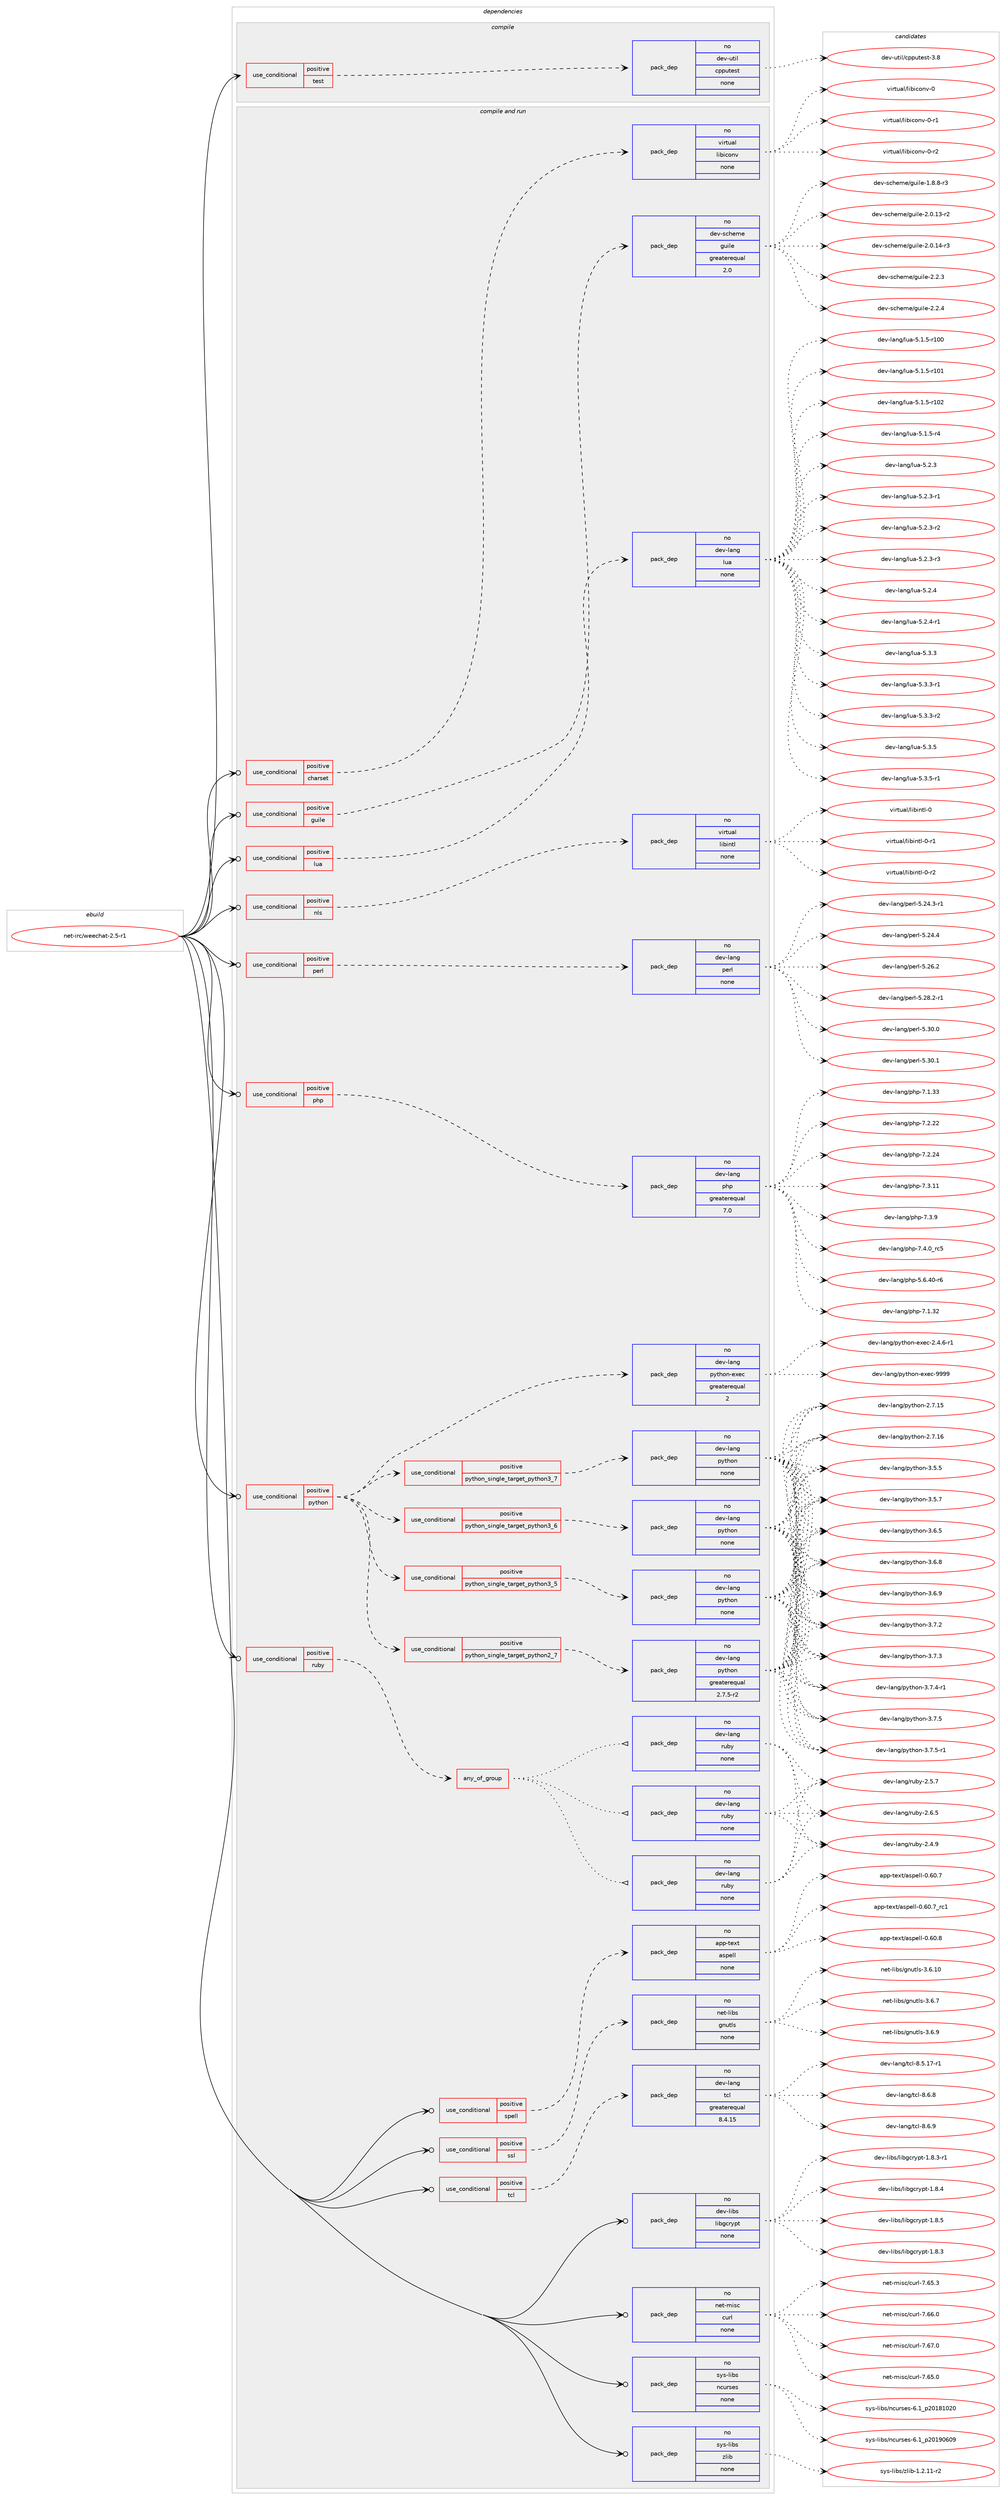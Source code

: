 digraph prolog {

# *************
# Graph options
# *************

newrank=true;
concentrate=true;
compound=true;
graph [rankdir=LR,fontname=Helvetica,fontsize=10,ranksep=1.5];#, ranksep=2.5, nodesep=0.2];
edge  [arrowhead=vee];
node  [fontname=Helvetica,fontsize=10];

# **********
# The ebuild
# **********

subgraph cluster_leftcol {
color=gray;
rank=same;
label=<<i>ebuild</i>>;
id [label="net-irc/weechat-2.5-r1", color=red, width=4, href="../net-irc/weechat-2.5-r1.svg"];
}

# ****************
# The dependencies
# ****************

subgraph cluster_midcol {
color=gray;
label=<<i>dependencies</i>>;
subgraph cluster_compile {
fillcolor="#eeeeee";
style=filled;
label=<<i>compile</i>>;
subgraph cond201038 {
dependency824985 [label=<<TABLE BORDER="0" CELLBORDER="1" CELLSPACING="0" CELLPADDING="4"><TR><TD ROWSPAN="3" CELLPADDING="10">use_conditional</TD></TR><TR><TD>positive</TD></TR><TR><TD>test</TD></TR></TABLE>>, shape=none, color=red];
subgraph pack609518 {
dependency824986 [label=<<TABLE BORDER="0" CELLBORDER="1" CELLSPACING="0" CELLPADDING="4" WIDTH="220"><TR><TD ROWSPAN="6" CELLPADDING="30">pack_dep</TD></TR><TR><TD WIDTH="110">no</TD></TR><TR><TD>dev-util</TD></TR><TR><TD>cpputest</TD></TR><TR><TD>none</TD></TR><TR><TD></TD></TR></TABLE>>, shape=none, color=blue];
}
dependency824985:e -> dependency824986:w [weight=20,style="dashed",arrowhead="vee"];
}
id:e -> dependency824985:w [weight=20,style="solid",arrowhead="vee"];
}
subgraph cluster_compileandrun {
fillcolor="#eeeeee";
style=filled;
label=<<i>compile and run</i>>;
subgraph cond201039 {
dependency824987 [label=<<TABLE BORDER="0" CELLBORDER="1" CELLSPACING="0" CELLPADDING="4"><TR><TD ROWSPAN="3" CELLPADDING="10">use_conditional</TD></TR><TR><TD>positive</TD></TR><TR><TD>charset</TD></TR></TABLE>>, shape=none, color=red];
subgraph pack609519 {
dependency824988 [label=<<TABLE BORDER="0" CELLBORDER="1" CELLSPACING="0" CELLPADDING="4" WIDTH="220"><TR><TD ROWSPAN="6" CELLPADDING="30">pack_dep</TD></TR><TR><TD WIDTH="110">no</TD></TR><TR><TD>virtual</TD></TR><TR><TD>libiconv</TD></TR><TR><TD>none</TD></TR><TR><TD></TD></TR></TABLE>>, shape=none, color=blue];
}
dependency824987:e -> dependency824988:w [weight=20,style="dashed",arrowhead="vee"];
}
id:e -> dependency824987:w [weight=20,style="solid",arrowhead="odotvee"];
subgraph cond201040 {
dependency824989 [label=<<TABLE BORDER="0" CELLBORDER="1" CELLSPACING="0" CELLPADDING="4"><TR><TD ROWSPAN="3" CELLPADDING="10">use_conditional</TD></TR><TR><TD>positive</TD></TR><TR><TD>guile</TD></TR></TABLE>>, shape=none, color=red];
subgraph pack609520 {
dependency824990 [label=<<TABLE BORDER="0" CELLBORDER="1" CELLSPACING="0" CELLPADDING="4" WIDTH="220"><TR><TD ROWSPAN="6" CELLPADDING="30">pack_dep</TD></TR><TR><TD WIDTH="110">no</TD></TR><TR><TD>dev-scheme</TD></TR><TR><TD>guile</TD></TR><TR><TD>greaterequal</TD></TR><TR><TD>2.0</TD></TR></TABLE>>, shape=none, color=blue];
}
dependency824989:e -> dependency824990:w [weight=20,style="dashed",arrowhead="vee"];
}
id:e -> dependency824989:w [weight=20,style="solid",arrowhead="odotvee"];
subgraph cond201041 {
dependency824991 [label=<<TABLE BORDER="0" CELLBORDER="1" CELLSPACING="0" CELLPADDING="4"><TR><TD ROWSPAN="3" CELLPADDING="10">use_conditional</TD></TR><TR><TD>positive</TD></TR><TR><TD>lua</TD></TR></TABLE>>, shape=none, color=red];
subgraph pack609521 {
dependency824992 [label=<<TABLE BORDER="0" CELLBORDER="1" CELLSPACING="0" CELLPADDING="4" WIDTH="220"><TR><TD ROWSPAN="6" CELLPADDING="30">pack_dep</TD></TR><TR><TD WIDTH="110">no</TD></TR><TR><TD>dev-lang</TD></TR><TR><TD>lua</TD></TR><TR><TD>none</TD></TR><TR><TD></TD></TR></TABLE>>, shape=none, color=blue];
}
dependency824991:e -> dependency824992:w [weight=20,style="dashed",arrowhead="vee"];
}
id:e -> dependency824991:w [weight=20,style="solid",arrowhead="odotvee"];
subgraph cond201042 {
dependency824993 [label=<<TABLE BORDER="0" CELLBORDER="1" CELLSPACING="0" CELLPADDING="4"><TR><TD ROWSPAN="3" CELLPADDING="10">use_conditional</TD></TR><TR><TD>positive</TD></TR><TR><TD>nls</TD></TR></TABLE>>, shape=none, color=red];
subgraph pack609522 {
dependency824994 [label=<<TABLE BORDER="0" CELLBORDER="1" CELLSPACING="0" CELLPADDING="4" WIDTH="220"><TR><TD ROWSPAN="6" CELLPADDING="30">pack_dep</TD></TR><TR><TD WIDTH="110">no</TD></TR><TR><TD>virtual</TD></TR><TR><TD>libintl</TD></TR><TR><TD>none</TD></TR><TR><TD></TD></TR></TABLE>>, shape=none, color=blue];
}
dependency824993:e -> dependency824994:w [weight=20,style="dashed",arrowhead="vee"];
}
id:e -> dependency824993:w [weight=20,style="solid",arrowhead="odotvee"];
subgraph cond201043 {
dependency824995 [label=<<TABLE BORDER="0" CELLBORDER="1" CELLSPACING="0" CELLPADDING="4"><TR><TD ROWSPAN="3" CELLPADDING="10">use_conditional</TD></TR><TR><TD>positive</TD></TR><TR><TD>perl</TD></TR></TABLE>>, shape=none, color=red];
subgraph pack609523 {
dependency824996 [label=<<TABLE BORDER="0" CELLBORDER="1" CELLSPACING="0" CELLPADDING="4" WIDTH="220"><TR><TD ROWSPAN="6" CELLPADDING="30">pack_dep</TD></TR><TR><TD WIDTH="110">no</TD></TR><TR><TD>dev-lang</TD></TR><TR><TD>perl</TD></TR><TR><TD>none</TD></TR><TR><TD></TD></TR></TABLE>>, shape=none, color=blue];
}
dependency824995:e -> dependency824996:w [weight=20,style="dashed",arrowhead="vee"];
}
id:e -> dependency824995:w [weight=20,style="solid",arrowhead="odotvee"];
subgraph cond201044 {
dependency824997 [label=<<TABLE BORDER="0" CELLBORDER="1" CELLSPACING="0" CELLPADDING="4"><TR><TD ROWSPAN="3" CELLPADDING="10">use_conditional</TD></TR><TR><TD>positive</TD></TR><TR><TD>php</TD></TR></TABLE>>, shape=none, color=red];
subgraph pack609524 {
dependency824998 [label=<<TABLE BORDER="0" CELLBORDER="1" CELLSPACING="0" CELLPADDING="4" WIDTH="220"><TR><TD ROWSPAN="6" CELLPADDING="30">pack_dep</TD></TR><TR><TD WIDTH="110">no</TD></TR><TR><TD>dev-lang</TD></TR><TR><TD>php</TD></TR><TR><TD>greaterequal</TD></TR><TR><TD>7.0</TD></TR></TABLE>>, shape=none, color=blue];
}
dependency824997:e -> dependency824998:w [weight=20,style="dashed",arrowhead="vee"];
}
id:e -> dependency824997:w [weight=20,style="solid",arrowhead="odotvee"];
subgraph cond201045 {
dependency824999 [label=<<TABLE BORDER="0" CELLBORDER="1" CELLSPACING="0" CELLPADDING="4"><TR><TD ROWSPAN="3" CELLPADDING="10">use_conditional</TD></TR><TR><TD>positive</TD></TR><TR><TD>python</TD></TR></TABLE>>, shape=none, color=red];
subgraph cond201046 {
dependency825000 [label=<<TABLE BORDER="0" CELLBORDER="1" CELLSPACING="0" CELLPADDING="4"><TR><TD ROWSPAN="3" CELLPADDING="10">use_conditional</TD></TR><TR><TD>positive</TD></TR><TR><TD>python_single_target_python2_7</TD></TR></TABLE>>, shape=none, color=red];
subgraph pack609525 {
dependency825001 [label=<<TABLE BORDER="0" CELLBORDER="1" CELLSPACING="0" CELLPADDING="4" WIDTH="220"><TR><TD ROWSPAN="6" CELLPADDING="30">pack_dep</TD></TR><TR><TD WIDTH="110">no</TD></TR><TR><TD>dev-lang</TD></TR><TR><TD>python</TD></TR><TR><TD>greaterequal</TD></TR><TR><TD>2.7.5-r2</TD></TR></TABLE>>, shape=none, color=blue];
}
dependency825000:e -> dependency825001:w [weight=20,style="dashed",arrowhead="vee"];
}
dependency824999:e -> dependency825000:w [weight=20,style="dashed",arrowhead="vee"];
subgraph cond201047 {
dependency825002 [label=<<TABLE BORDER="0" CELLBORDER="1" CELLSPACING="0" CELLPADDING="4"><TR><TD ROWSPAN="3" CELLPADDING="10">use_conditional</TD></TR><TR><TD>positive</TD></TR><TR><TD>python_single_target_python3_5</TD></TR></TABLE>>, shape=none, color=red];
subgraph pack609526 {
dependency825003 [label=<<TABLE BORDER="0" CELLBORDER="1" CELLSPACING="0" CELLPADDING="4" WIDTH="220"><TR><TD ROWSPAN="6" CELLPADDING="30">pack_dep</TD></TR><TR><TD WIDTH="110">no</TD></TR><TR><TD>dev-lang</TD></TR><TR><TD>python</TD></TR><TR><TD>none</TD></TR><TR><TD></TD></TR></TABLE>>, shape=none, color=blue];
}
dependency825002:e -> dependency825003:w [weight=20,style="dashed",arrowhead="vee"];
}
dependency824999:e -> dependency825002:w [weight=20,style="dashed",arrowhead="vee"];
subgraph cond201048 {
dependency825004 [label=<<TABLE BORDER="0" CELLBORDER="1" CELLSPACING="0" CELLPADDING="4"><TR><TD ROWSPAN="3" CELLPADDING="10">use_conditional</TD></TR><TR><TD>positive</TD></TR><TR><TD>python_single_target_python3_6</TD></TR></TABLE>>, shape=none, color=red];
subgraph pack609527 {
dependency825005 [label=<<TABLE BORDER="0" CELLBORDER="1" CELLSPACING="0" CELLPADDING="4" WIDTH="220"><TR><TD ROWSPAN="6" CELLPADDING="30">pack_dep</TD></TR><TR><TD WIDTH="110">no</TD></TR><TR><TD>dev-lang</TD></TR><TR><TD>python</TD></TR><TR><TD>none</TD></TR><TR><TD></TD></TR></TABLE>>, shape=none, color=blue];
}
dependency825004:e -> dependency825005:w [weight=20,style="dashed",arrowhead="vee"];
}
dependency824999:e -> dependency825004:w [weight=20,style="dashed",arrowhead="vee"];
subgraph cond201049 {
dependency825006 [label=<<TABLE BORDER="0" CELLBORDER="1" CELLSPACING="0" CELLPADDING="4"><TR><TD ROWSPAN="3" CELLPADDING="10">use_conditional</TD></TR><TR><TD>positive</TD></TR><TR><TD>python_single_target_python3_7</TD></TR></TABLE>>, shape=none, color=red];
subgraph pack609528 {
dependency825007 [label=<<TABLE BORDER="0" CELLBORDER="1" CELLSPACING="0" CELLPADDING="4" WIDTH="220"><TR><TD ROWSPAN="6" CELLPADDING="30">pack_dep</TD></TR><TR><TD WIDTH="110">no</TD></TR><TR><TD>dev-lang</TD></TR><TR><TD>python</TD></TR><TR><TD>none</TD></TR><TR><TD></TD></TR></TABLE>>, shape=none, color=blue];
}
dependency825006:e -> dependency825007:w [weight=20,style="dashed",arrowhead="vee"];
}
dependency824999:e -> dependency825006:w [weight=20,style="dashed",arrowhead="vee"];
subgraph pack609529 {
dependency825008 [label=<<TABLE BORDER="0" CELLBORDER="1" CELLSPACING="0" CELLPADDING="4" WIDTH="220"><TR><TD ROWSPAN="6" CELLPADDING="30">pack_dep</TD></TR><TR><TD WIDTH="110">no</TD></TR><TR><TD>dev-lang</TD></TR><TR><TD>python-exec</TD></TR><TR><TD>greaterequal</TD></TR><TR><TD>2</TD></TR></TABLE>>, shape=none, color=blue];
}
dependency824999:e -> dependency825008:w [weight=20,style="dashed",arrowhead="vee"];
}
id:e -> dependency824999:w [weight=20,style="solid",arrowhead="odotvee"];
subgraph cond201050 {
dependency825009 [label=<<TABLE BORDER="0" CELLBORDER="1" CELLSPACING="0" CELLPADDING="4"><TR><TD ROWSPAN="3" CELLPADDING="10">use_conditional</TD></TR><TR><TD>positive</TD></TR><TR><TD>ruby</TD></TR></TABLE>>, shape=none, color=red];
subgraph any13972 {
dependency825010 [label=<<TABLE BORDER="0" CELLBORDER="1" CELLSPACING="0" CELLPADDING="4"><TR><TD CELLPADDING="10">any_of_group</TD></TR></TABLE>>, shape=none, color=red];subgraph pack609530 {
dependency825011 [label=<<TABLE BORDER="0" CELLBORDER="1" CELLSPACING="0" CELLPADDING="4" WIDTH="220"><TR><TD ROWSPAN="6" CELLPADDING="30">pack_dep</TD></TR><TR><TD WIDTH="110">no</TD></TR><TR><TD>dev-lang</TD></TR><TR><TD>ruby</TD></TR><TR><TD>none</TD></TR><TR><TD></TD></TR></TABLE>>, shape=none, color=blue];
}
dependency825010:e -> dependency825011:w [weight=20,style="dotted",arrowhead="oinv"];
subgraph pack609531 {
dependency825012 [label=<<TABLE BORDER="0" CELLBORDER="1" CELLSPACING="0" CELLPADDING="4" WIDTH="220"><TR><TD ROWSPAN="6" CELLPADDING="30">pack_dep</TD></TR><TR><TD WIDTH="110">no</TD></TR><TR><TD>dev-lang</TD></TR><TR><TD>ruby</TD></TR><TR><TD>none</TD></TR><TR><TD></TD></TR></TABLE>>, shape=none, color=blue];
}
dependency825010:e -> dependency825012:w [weight=20,style="dotted",arrowhead="oinv"];
subgraph pack609532 {
dependency825013 [label=<<TABLE BORDER="0" CELLBORDER="1" CELLSPACING="0" CELLPADDING="4" WIDTH="220"><TR><TD ROWSPAN="6" CELLPADDING="30">pack_dep</TD></TR><TR><TD WIDTH="110">no</TD></TR><TR><TD>dev-lang</TD></TR><TR><TD>ruby</TD></TR><TR><TD>none</TD></TR><TR><TD></TD></TR></TABLE>>, shape=none, color=blue];
}
dependency825010:e -> dependency825013:w [weight=20,style="dotted",arrowhead="oinv"];
}
dependency825009:e -> dependency825010:w [weight=20,style="dashed",arrowhead="vee"];
}
id:e -> dependency825009:w [weight=20,style="solid",arrowhead="odotvee"];
subgraph cond201051 {
dependency825014 [label=<<TABLE BORDER="0" CELLBORDER="1" CELLSPACING="0" CELLPADDING="4"><TR><TD ROWSPAN="3" CELLPADDING="10">use_conditional</TD></TR><TR><TD>positive</TD></TR><TR><TD>spell</TD></TR></TABLE>>, shape=none, color=red];
subgraph pack609533 {
dependency825015 [label=<<TABLE BORDER="0" CELLBORDER="1" CELLSPACING="0" CELLPADDING="4" WIDTH="220"><TR><TD ROWSPAN="6" CELLPADDING="30">pack_dep</TD></TR><TR><TD WIDTH="110">no</TD></TR><TR><TD>app-text</TD></TR><TR><TD>aspell</TD></TR><TR><TD>none</TD></TR><TR><TD></TD></TR></TABLE>>, shape=none, color=blue];
}
dependency825014:e -> dependency825015:w [weight=20,style="dashed",arrowhead="vee"];
}
id:e -> dependency825014:w [weight=20,style="solid",arrowhead="odotvee"];
subgraph cond201052 {
dependency825016 [label=<<TABLE BORDER="0" CELLBORDER="1" CELLSPACING="0" CELLPADDING="4"><TR><TD ROWSPAN="3" CELLPADDING="10">use_conditional</TD></TR><TR><TD>positive</TD></TR><TR><TD>ssl</TD></TR></TABLE>>, shape=none, color=red];
subgraph pack609534 {
dependency825017 [label=<<TABLE BORDER="0" CELLBORDER="1" CELLSPACING="0" CELLPADDING="4" WIDTH="220"><TR><TD ROWSPAN="6" CELLPADDING="30">pack_dep</TD></TR><TR><TD WIDTH="110">no</TD></TR><TR><TD>net-libs</TD></TR><TR><TD>gnutls</TD></TR><TR><TD>none</TD></TR><TR><TD></TD></TR></TABLE>>, shape=none, color=blue];
}
dependency825016:e -> dependency825017:w [weight=20,style="dashed",arrowhead="vee"];
}
id:e -> dependency825016:w [weight=20,style="solid",arrowhead="odotvee"];
subgraph cond201053 {
dependency825018 [label=<<TABLE BORDER="0" CELLBORDER="1" CELLSPACING="0" CELLPADDING="4"><TR><TD ROWSPAN="3" CELLPADDING="10">use_conditional</TD></TR><TR><TD>positive</TD></TR><TR><TD>tcl</TD></TR></TABLE>>, shape=none, color=red];
subgraph pack609535 {
dependency825019 [label=<<TABLE BORDER="0" CELLBORDER="1" CELLSPACING="0" CELLPADDING="4" WIDTH="220"><TR><TD ROWSPAN="6" CELLPADDING="30">pack_dep</TD></TR><TR><TD WIDTH="110">no</TD></TR><TR><TD>dev-lang</TD></TR><TR><TD>tcl</TD></TR><TR><TD>greaterequal</TD></TR><TR><TD>8.4.15</TD></TR></TABLE>>, shape=none, color=blue];
}
dependency825018:e -> dependency825019:w [weight=20,style="dashed",arrowhead="vee"];
}
id:e -> dependency825018:w [weight=20,style="solid",arrowhead="odotvee"];
subgraph pack609536 {
dependency825020 [label=<<TABLE BORDER="0" CELLBORDER="1" CELLSPACING="0" CELLPADDING="4" WIDTH="220"><TR><TD ROWSPAN="6" CELLPADDING="30">pack_dep</TD></TR><TR><TD WIDTH="110">no</TD></TR><TR><TD>dev-libs</TD></TR><TR><TD>libgcrypt</TD></TR><TR><TD>none</TD></TR><TR><TD></TD></TR></TABLE>>, shape=none, color=blue];
}
id:e -> dependency825020:w [weight=20,style="solid",arrowhead="odotvee"];
subgraph pack609537 {
dependency825021 [label=<<TABLE BORDER="0" CELLBORDER="1" CELLSPACING="0" CELLPADDING="4" WIDTH="220"><TR><TD ROWSPAN="6" CELLPADDING="30">pack_dep</TD></TR><TR><TD WIDTH="110">no</TD></TR><TR><TD>net-misc</TD></TR><TR><TD>curl</TD></TR><TR><TD>none</TD></TR><TR><TD></TD></TR></TABLE>>, shape=none, color=blue];
}
id:e -> dependency825021:w [weight=20,style="solid",arrowhead="odotvee"];
subgraph pack609538 {
dependency825022 [label=<<TABLE BORDER="0" CELLBORDER="1" CELLSPACING="0" CELLPADDING="4" WIDTH="220"><TR><TD ROWSPAN="6" CELLPADDING="30">pack_dep</TD></TR><TR><TD WIDTH="110">no</TD></TR><TR><TD>sys-libs</TD></TR><TR><TD>ncurses</TD></TR><TR><TD>none</TD></TR><TR><TD></TD></TR></TABLE>>, shape=none, color=blue];
}
id:e -> dependency825022:w [weight=20,style="solid",arrowhead="odotvee"];
subgraph pack609539 {
dependency825023 [label=<<TABLE BORDER="0" CELLBORDER="1" CELLSPACING="0" CELLPADDING="4" WIDTH="220"><TR><TD ROWSPAN="6" CELLPADDING="30">pack_dep</TD></TR><TR><TD WIDTH="110">no</TD></TR><TR><TD>sys-libs</TD></TR><TR><TD>zlib</TD></TR><TR><TD>none</TD></TR><TR><TD></TD></TR></TABLE>>, shape=none, color=blue];
}
id:e -> dependency825023:w [weight=20,style="solid",arrowhead="odotvee"];
}
subgraph cluster_run {
fillcolor="#eeeeee";
style=filled;
label=<<i>run</i>>;
}
}

# **************
# The candidates
# **************

subgraph cluster_choices {
rank=same;
color=gray;
label=<<i>candidates</i>>;

subgraph choice609518 {
color=black;
nodesep=1;
choice10010111845117116105108479911211211711610111511645514656 [label="dev-util/cpputest-3.8", color=red, width=4,href="../dev-util/cpputest-3.8.svg"];
dependency824986:e -> choice10010111845117116105108479911211211711610111511645514656:w [style=dotted,weight="100"];
}
subgraph choice609519 {
color=black;
nodesep=1;
choice118105114116117971084710810598105991111101184548 [label="virtual/libiconv-0", color=red, width=4,href="../virtual/libiconv-0.svg"];
choice1181051141161179710847108105981059911111011845484511449 [label="virtual/libiconv-0-r1", color=red, width=4,href="../virtual/libiconv-0-r1.svg"];
choice1181051141161179710847108105981059911111011845484511450 [label="virtual/libiconv-0-r2", color=red, width=4,href="../virtual/libiconv-0-r2.svg"];
dependency824988:e -> choice118105114116117971084710810598105991111101184548:w [style=dotted,weight="100"];
dependency824988:e -> choice1181051141161179710847108105981059911111011845484511449:w [style=dotted,weight="100"];
dependency824988:e -> choice1181051141161179710847108105981059911111011845484511450:w [style=dotted,weight="100"];
}
subgraph choice609520 {
color=black;
nodesep=1;
choice1001011184511599104101109101471031171051081014549465646564511451 [label="dev-scheme/guile-1.8.8-r3", color=red, width=4,href="../dev-scheme/guile-1.8.8-r3.svg"];
choice100101118451159910410110910147103117105108101455046484649514511450 [label="dev-scheme/guile-2.0.13-r2", color=red, width=4,href="../dev-scheme/guile-2.0.13-r2.svg"];
choice100101118451159910410110910147103117105108101455046484649524511451 [label="dev-scheme/guile-2.0.14-r3", color=red, width=4,href="../dev-scheme/guile-2.0.14-r3.svg"];
choice100101118451159910410110910147103117105108101455046504651 [label="dev-scheme/guile-2.2.3", color=red, width=4,href="../dev-scheme/guile-2.2.3.svg"];
choice100101118451159910410110910147103117105108101455046504652 [label="dev-scheme/guile-2.2.4", color=red, width=4,href="../dev-scheme/guile-2.2.4.svg"];
dependency824990:e -> choice1001011184511599104101109101471031171051081014549465646564511451:w [style=dotted,weight="100"];
dependency824990:e -> choice100101118451159910410110910147103117105108101455046484649514511450:w [style=dotted,weight="100"];
dependency824990:e -> choice100101118451159910410110910147103117105108101455046484649524511451:w [style=dotted,weight="100"];
dependency824990:e -> choice100101118451159910410110910147103117105108101455046504651:w [style=dotted,weight="100"];
dependency824990:e -> choice100101118451159910410110910147103117105108101455046504652:w [style=dotted,weight="100"];
}
subgraph choice609521 {
color=black;
nodesep=1;
choice1001011184510897110103471081179745534649465345114494848 [label="dev-lang/lua-5.1.5-r100", color=red, width=4,href="../dev-lang/lua-5.1.5-r100.svg"];
choice1001011184510897110103471081179745534649465345114494849 [label="dev-lang/lua-5.1.5-r101", color=red, width=4,href="../dev-lang/lua-5.1.5-r101.svg"];
choice1001011184510897110103471081179745534649465345114494850 [label="dev-lang/lua-5.1.5-r102", color=red, width=4,href="../dev-lang/lua-5.1.5-r102.svg"];
choice100101118451089711010347108117974553464946534511452 [label="dev-lang/lua-5.1.5-r4", color=red, width=4,href="../dev-lang/lua-5.1.5-r4.svg"];
choice10010111845108971101034710811797455346504651 [label="dev-lang/lua-5.2.3", color=red, width=4,href="../dev-lang/lua-5.2.3.svg"];
choice100101118451089711010347108117974553465046514511449 [label="dev-lang/lua-5.2.3-r1", color=red, width=4,href="../dev-lang/lua-5.2.3-r1.svg"];
choice100101118451089711010347108117974553465046514511450 [label="dev-lang/lua-5.2.3-r2", color=red, width=4,href="../dev-lang/lua-5.2.3-r2.svg"];
choice100101118451089711010347108117974553465046514511451 [label="dev-lang/lua-5.2.3-r3", color=red, width=4,href="../dev-lang/lua-5.2.3-r3.svg"];
choice10010111845108971101034710811797455346504652 [label="dev-lang/lua-5.2.4", color=red, width=4,href="../dev-lang/lua-5.2.4.svg"];
choice100101118451089711010347108117974553465046524511449 [label="dev-lang/lua-5.2.4-r1", color=red, width=4,href="../dev-lang/lua-5.2.4-r1.svg"];
choice10010111845108971101034710811797455346514651 [label="dev-lang/lua-5.3.3", color=red, width=4,href="../dev-lang/lua-5.3.3.svg"];
choice100101118451089711010347108117974553465146514511449 [label="dev-lang/lua-5.3.3-r1", color=red, width=4,href="../dev-lang/lua-5.3.3-r1.svg"];
choice100101118451089711010347108117974553465146514511450 [label="dev-lang/lua-5.3.3-r2", color=red, width=4,href="../dev-lang/lua-5.3.3-r2.svg"];
choice10010111845108971101034710811797455346514653 [label="dev-lang/lua-5.3.5", color=red, width=4,href="../dev-lang/lua-5.3.5.svg"];
choice100101118451089711010347108117974553465146534511449 [label="dev-lang/lua-5.3.5-r1", color=red, width=4,href="../dev-lang/lua-5.3.5-r1.svg"];
dependency824992:e -> choice1001011184510897110103471081179745534649465345114494848:w [style=dotted,weight="100"];
dependency824992:e -> choice1001011184510897110103471081179745534649465345114494849:w [style=dotted,weight="100"];
dependency824992:e -> choice1001011184510897110103471081179745534649465345114494850:w [style=dotted,weight="100"];
dependency824992:e -> choice100101118451089711010347108117974553464946534511452:w [style=dotted,weight="100"];
dependency824992:e -> choice10010111845108971101034710811797455346504651:w [style=dotted,weight="100"];
dependency824992:e -> choice100101118451089711010347108117974553465046514511449:w [style=dotted,weight="100"];
dependency824992:e -> choice100101118451089711010347108117974553465046514511450:w [style=dotted,weight="100"];
dependency824992:e -> choice100101118451089711010347108117974553465046514511451:w [style=dotted,weight="100"];
dependency824992:e -> choice10010111845108971101034710811797455346504652:w [style=dotted,weight="100"];
dependency824992:e -> choice100101118451089711010347108117974553465046524511449:w [style=dotted,weight="100"];
dependency824992:e -> choice10010111845108971101034710811797455346514651:w [style=dotted,weight="100"];
dependency824992:e -> choice100101118451089711010347108117974553465146514511449:w [style=dotted,weight="100"];
dependency824992:e -> choice100101118451089711010347108117974553465146514511450:w [style=dotted,weight="100"];
dependency824992:e -> choice10010111845108971101034710811797455346514653:w [style=dotted,weight="100"];
dependency824992:e -> choice100101118451089711010347108117974553465146534511449:w [style=dotted,weight="100"];
}
subgraph choice609522 {
color=black;
nodesep=1;
choice1181051141161179710847108105981051101161084548 [label="virtual/libintl-0", color=red, width=4,href="../virtual/libintl-0.svg"];
choice11810511411611797108471081059810511011610845484511449 [label="virtual/libintl-0-r1", color=red, width=4,href="../virtual/libintl-0-r1.svg"];
choice11810511411611797108471081059810511011610845484511450 [label="virtual/libintl-0-r2", color=red, width=4,href="../virtual/libintl-0-r2.svg"];
dependency824994:e -> choice1181051141161179710847108105981051101161084548:w [style=dotted,weight="100"];
dependency824994:e -> choice11810511411611797108471081059810511011610845484511449:w [style=dotted,weight="100"];
dependency824994:e -> choice11810511411611797108471081059810511011610845484511450:w [style=dotted,weight="100"];
}
subgraph choice609523 {
color=black;
nodesep=1;
choice100101118451089711010347112101114108455346505246514511449 [label="dev-lang/perl-5.24.3-r1", color=red, width=4,href="../dev-lang/perl-5.24.3-r1.svg"];
choice10010111845108971101034711210111410845534650524652 [label="dev-lang/perl-5.24.4", color=red, width=4,href="../dev-lang/perl-5.24.4.svg"];
choice10010111845108971101034711210111410845534650544650 [label="dev-lang/perl-5.26.2", color=red, width=4,href="../dev-lang/perl-5.26.2.svg"];
choice100101118451089711010347112101114108455346505646504511449 [label="dev-lang/perl-5.28.2-r1", color=red, width=4,href="../dev-lang/perl-5.28.2-r1.svg"];
choice10010111845108971101034711210111410845534651484648 [label="dev-lang/perl-5.30.0", color=red, width=4,href="../dev-lang/perl-5.30.0.svg"];
choice10010111845108971101034711210111410845534651484649 [label="dev-lang/perl-5.30.1", color=red, width=4,href="../dev-lang/perl-5.30.1.svg"];
dependency824996:e -> choice100101118451089711010347112101114108455346505246514511449:w [style=dotted,weight="100"];
dependency824996:e -> choice10010111845108971101034711210111410845534650524652:w [style=dotted,weight="100"];
dependency824996:e -> choice10010111845108971101034711210111410845534650544650:w [style=dotted,weight="100"];
dependency824996:e -> choice100101118451089711010347112101114108455346505646504511449:w [style=dotted,weight="100"];
dependency824996:e -> choice10010111845108971101034711210111410845534651484648:w [style=dotted,weight="100"];
dependency824996:e -> choice10010111845108971101034711210111410845534651484649:w [style=dotted,weight="100"];
}
subgraph choice609524 {
color=black;
nodesep=1;
choice100101118451089711010347112104112455346544652484511454 [label="dev-lang/php-5.6.40-r6", color=red, width=4,href="../dev-lang/php-5.6.40-r6.svg"];
choice10010111845108971101034711210411245554649465150 [label="dev-lang/php-7.1.32", color=red, width=4,href="../dev-lang/php-7.1.32.svg"];
choice10010111845108971101034711210411245554649465151 [label="dev-lang/php-7.1.33", color=red, width=4,href="../dev-lang/php-7.1.33.svg"];
choice10010111845108971101034711210411245554650465050 [label="dev-lang/php-7.2.22", color=red, width=4,href="../dev-lang/php-7.2.22.svg"];
choice10010111845108971101034711210411245554650465052 [label="dev-lang/php-7.2.24", color=red, width=4,href="../dev-lang/php-7.2.24.svg"];
choice10010111845108971101034711210411245554651464949 [label="dev-lang/php-7.3.11", color=red, width=4,href="../dev-lang/php-7.3.11.svg"];
choice100101118451089711010347112104112455546514657 [label="dev-lang/php-7.3.9", color=red, width=4,href="../dev-lang/php-7.3.9.svg"];
choice100101118451089711010347112104112455546524648951149953 [label="dev-lang/php-7.4.0_rc5", color=red, width=4,href="../dev-lang/php-7.4.0_rc5.svg"];
dependency824998:e -> choice100101118451089711010347112104112455346544652484511454:w [style=dotted,weight="100"];
dependency824998:e -> choice10010111845108971101034711210411245554649465150:w [style=dotted,weight="100"];
dependency824998:e -> choice10010111845108971101034711210411245554649465151:w [style=dotted,weight="100"];
dependency824998:e -> choice10010111845108971101034711210411245554650465050:w [style=dotted,weight="100"];
dependency824998:e -> choice10010111845108971101034711210411245554650465052:w [style=dotted,weight="100"];
dependency824998:e -> choice10010111845108971101034711210411245554651464949:w [style=dotted,weight="100"];
dependency824998:e -> choice100101118451089711010347112104112455546514657:w [style=dotted,weight="100"];
dependency824998:e -> choice100101118451089711010347112104112455546524648951149953:w [style=dotted,weight="100"];
}
subgraph choice609525 {
color=black;
nodesep=1;
choice10010111845108971101034711212111610411111045504655464953 [label="dev-lang/python-2.7.15", color=red, width=4,href="../dev-lang/python-2.7.15.svg"];
choice10010111845108971101034711212111610411111045504655464954 [label="dev-lang/python-2.7.16", color=red, width=4,href="../dev-lang/python-2.7.16.svg"];
choice100101118451089711010347112121116104111110455146534653 [label="dev-lang/python-3.5.5", color=red, width=4,href="../dev-lang/python-3.5.5.svg"];
choice100101118451089711010347112121116104111110455146534655 [label="dev-lang/python-3.5.7", color=red, width=4,href="../dev-lang/python-3.5.7.svg"];
choice100101118451089711010347112121116104111110455146544653 [label="dev-lang/python-3.6.5", color=red, width=4,href="../dev-lang/python-3.6.5.svg"];
choice100101118451089711010347112121116104111110455146544656 [label="dev-lang/python-3.6.8", color=red, width=4,href="../dev-lang/python-3.6.8.svg"];
choice100101118451089711010347112121116104111110455146544657 [label="dev-lang/python-3.6.9", color=red, width=4,href="../dev-lang/python-3.6.9.svg"];
choice100101118451089711010347112121116104111110455146554650 [label="dev-lang/python-3.7.2", color=red, width=4,href="../dev-lang/python-3.7.2.svg"];
choice100101118451089711010347112121116104111110455146554651 [label="dev-lang/python-3.7.3", color=red, width=4,href="../dev-lang/python-3.7.3.svg"];
choice1001011184510897110103471121211161041111104551465546524511449 [label="dev-lang/python-3.7.4-r1", color=red, width=4,href="../dev-lang/python-3.7.4-r1.svg"];
choice100101118451089711010347112121116104111110455146554653 [label="dev-lang/python-3.7.5", color=red, width=4,href="../dev-lang/python-3.7.5.svg"];
choice1001011184510897110103471121211161041111104551465546534511449 [label="dev-lang/python-3.7.5-r1", color=red, width=4,href="../dev-lang/python-3.7.5-r1.svg"];
dependency825001:e -> choice10010111845108971101034711212111610411111045504655464953:w [style=dotted,weight="100"];
dependency825001:e -> choice10010111845108971101034711212111610411111045504655464954:w [style=dotted,weight="100"];
dependency825001:e -> choice100101118451089711010347112121116104111110455146534653:w [style=dotted,weight="100"];
dependency825001:e -> choice100101118451089711010347112121116104111110455146534655:w [style=dotted,weight="100"];
dependency825001:e -> choice100101118451089711010347112121116104111110455146544653:w [style=dotted,weight="100"];
dependency825001:e -> choice100101118451089711010347112121116104111110455146544656:w [style=dotted,weight="100"];
dependency825001:e -> choice100101118451089711010347112121116104111110455146544657:w [style=dotted,weight="100"];
dependency825001:e -> choice100101118451089711010347112121116104111110455146554650:w [style=dotted,weight="100"];
dependency825001:e -> choice100101118451089711010347112121116104111110455146554651:w [style=dotted,weight="100"];
dependency825001:e -> choice1001011184510897110103471121211161041111104551465546524511449:w [style=dotted,weight="100"];
dependency825001:e -> choice100101118451089711010347112121116104111110455146554653:w [style=dotted,weight="100"];
dependency825001:e -> choice1001011184510897110103471121211161041111104551465546534511449:w [style=dotted,weight="100"];
}
subgraph choice609526 {
color=black;
nodesep=1;
choice10010111845108971101034711212111610411111045504655464953 [label="dev-lang/python-2.7.15", color=red, width=4,href="../dev-lang/python-2.7.15.svg"];
choice10010111845108971101034711212111610411111045504655464954 [label="dev-lang/python-2.7.16", color=red, width=4,href="../dev-lang/python-2.7.16.svg"];
choice100101118451089711010347112121116104111110455146534653 [label="dev-lang/python-3.5.5", color=red, width=4,href="../dev-lang/python-3.5.5.svg"];
choice100101118451089711010347112121116104111110455146534655 [label="dev-lang/python-3.5.7", color=red, width=4,href="../dev-lang/python-3.5.7.svg"];
choice100101118451089711010347112121116104111110455146544653 [label="dev-lang/python-3.6.5", color=red, width=4,href="../dev-lang/python-3.6.5.svg"];
choice100101118451089711010347112121116104111110455146544656 [label="dev-lang/python-3.6.8", color=red, width=4,href="../dev-lang/python-3.6.8.svg"];
choice100101118451089711010347112121116104111110455146544657 [label="dev-lang/python-3.6.9", color=red, width=4,href="../dev-lang/python-3.6.9.svg"];
choice100101118451089711010347112121116104111110455146554650 [label="dev-lang/python-3.7.2", color=red, width=4,href="../dev-lang/python-3.7.2.svg"];
choice100101118451089711010347112121116104111110455146554651 [label="dev-lang/python-3.7.3", color=red, width=4,href="../dev-lang/python-3.7.3.svg"];
choice1001011184510897110103471121211161041111104551465546524511449 [label="dev-lang/python-3.7.4-r1", color=red, width=4,href="../dev-lang/python-3.7.4-r1.svg"];
choice100101118451089711010347112121116104111110455146554653 [label="dev-lang/python-3.7.5", color=red, width=4,href="../dev-lang/python-3.7.5.svg"];
choice1001011184510897110103471121211161041111104551465546534511449 [label="dev-lang/python-3.7.5-r1", color=red, width=4,href="../dev-lang/python-3.7.5-r1.svg"];
dependency825003:e -> choice10010111845108971101034711212111610411111045504655464953:w [style=dotted,weight="100"];
dependency825003:e -> choice10010111845108971101034711212111610411111045504655464954:w [style=dotted,weight="100"];
dependency825003:e -> choice100101118451089711010347112121116104111110455146534653:w [style=dotted,weight="100"];
dependency825003:e -> choice100101118451089711010347112121116104111110455146534655:w [style=dotted,weight="100"];
dependency825003:e -> choice100101118451089711010347112121116104111110455146544653:w [style=dotted,weight="100"];
dependency825003:e -> choice100101118451089711010347112121116104111110455146544656:w [style=dotted,weight="100"];
dependency825003:e -> choice100101118451089711010347112121116104111110455146544657:w [style=dotted,weight="100"];
dependency825003:e -> choice100101118451089711010347112121116104111110455146554650:w [style=dotted,weight="100"];
dependency825003:e -> choice100101118451089711010347112121116104111110455146554651:w [style=dotted,weight="100"];
dependency825003:e -> choice1001011184510897110103471121211161041111104551465546524511449:w [style=dotted,weight="100"];
dependency825003:e -> choice100101118451089711010347112121116104111110455146554653:w [style=dotted,weight="100"];
dependency825003:e -> choice1001011184510897110103471121211161041111104551465546534511449:w [style=dotted,weight="100"];
}
subgraph choice609527 {
color=black;
nodesep=1;
choice10010111845108971101034711212111610411111045504655464953 [label="dev-lang/python-2.7.15", color=red, width=4,href="../dev-lang/python-2.7.15.svg"];
choice10010111845108971101034711212111610411111045504655464954 [label="dev-lang/python-2.7.16", color=red, width=4,href="../dev-lang/python-2.7.16.svg"];
choice100101118451089711010347112121116104111110455146534653 [label="dev-lang/python-3.5.5", color=red, width=4,href="../dev-lang/python-3.5.5.svg"];
choice100101118451089711010347112121116104111110455146534655 [label="dev-lang/python-3.5.7", color=red, width=4,href="../dev-lang/python-3.5.7.svg"];
choice100101118451089711010347112121116104111110455146544653 [label="dev-lang/python-3.6.5", color=red, width=4,href="../dev-lang/python-3.6.5.svg"];
choice100101118451089711010347112121116104111110455146544656 [label="dev-lang/python-3.6.8", color=red, width=4,href="../dev-lang/python-3.6.8.svg"];
choice100101118451089711010347112121116104111110455146544657 [label="dev-lang/python-3.6.9", color=red, width=4,href="../dev-lang/python-3.6.9.svg"];
choice100101118451089711010347112121116104111110455146554650 [label="dev-lang/python-3.7.2", color=red, width=4,href="../dev-lang/python-3.7.2.svg"];
choice100101118451089711010347112121116104111110455146554651 [label="dev-lang/python-3.7.3", color=red, width=4,href="../dev-lang/python-3.7.3.svg"];
choice1001011184510897110103471121211161041111104551465546524511449 [label="dev-lang/python-3.7.4-r1", color=red, width=4,href="../dev-lang/python-3.7.4-r1.svg"];
choice100101118451089711010347112121116104111110455146554653 [label="dev-lang/python-3.7.5", color=red, width=4,href="../dev-lang/python-3.7.5.svg"];
choice1001011184510897110103471121211161041111104551465546534511449 [label="dev-lang/python-3.7.5-r1", color=red, width=4,href="../dev-lang/python-3.7.5-r1.svg"];
dependency825005:e -> choice10010111845108971101034711212111610411111045504655464953:w [style=dotted,weight="100"];
dependency825005:e -> choice10010111845108971101034711212111610411111045504655464954:w [style=dotted,weight="100"];
dependency825005:e -> choice100101118451089711010347112121116104111110455146534653:w [style=dotted,weight="100"];
dependency825005:e -> choice100101118451089711010347112121116104111110455146534655:w [style=dotted,weight="100"];
dependency825005:e -> choice100101118451089711010347112121116104111110455146544653:w [style=dotted,weight="100"];
dependency825005:e -> choice100101118451089711010347112121116104111110455146544656:w [style=dotted,weight="100"];
dependency825005:e -> choice100101118451089711010347112121116104111110455146544657:w [style=dotted,weight="100"];
dependency825005:e -> choice100101118451089711010347112121116104111110455146554650:w [style=dotted,weight="100"];
dependency825005:e -> choice100101118451089711010347112121116104111110455146554651:w [style=dotted,weight="100"];
dependency825005:e -> choice1001011184510897110103471121211161041111104551465546524511449:w [style=dotted,weight="100"];
dependency825005:e -> choice100101118451089711010347112121116104111110455146554653:w [style=dotted,weight="100"];
dependency825005:e -> choice1001011184510897110103471121211161041111104551465546534511449:w [style=dotted,weight="100"];
}
subgraph choice609528 {
color=black;
nodesep=1;
choice10010111845108971101034711212111610411111045504655464953 [label="dev-lang/python-2.7.15", color=red, width=4,href="../dev-lang/python-2.7.15.svg"];
choice10010111845108971101034711212111610411111045504655464954 [label="dev-lang/python-2.7.16", color=red, width=4,href="../dev-lang/python-2.7.16.svg"];
choice100101118451089711010347112121116104111110455146534653 [label="dev-lang/python-3.5.5", color=red, width=4,href="../dev-lang/python-3.5.5.svg"];
choice100101118451089711010347112121116104111110455146534655 [label="dev-lang/python-3.5.7", color=red, width=4,href="../dev-lang/python-3.5.7.svg"];
choice100101118451089711010347112121116104111110455146544653 [label="dev-lang/python-3.6.5", color=red, width=4,href="../dev-lang/python-3.6.5.svg"];
choice100101118451089711010347112121116104111110455146544656 [label="dev-lang/python-3.6.8", color=red, width=4,href="../dev-lang/python-3.6.8.svg"];
choice100101118451089711010347112121116104111110455146544657 [label="dev-lang/python-3.6.9", color=red, width=4,href="../dev-lang/python-3.6.9.svg"];
choice100101118451089711010347112121116104111110455146554650 [label="dev-lang/python-3.7.2", color=red, width=4,href="../dev-lang/python-3.7.2.svg"];
choice100101118451089711010347112121116104111110455146554651 [label="dev-lang/python-3.7.3", color=red, width=4,href="../dev-lang/python-3.7.3.svg"];
choice1001011184510897110103471121211161041111104551465546524511449 [label="dev-lang/python-3.7.4-r1", color=red, width=4,href="../dev-lang/python-3.7.4-r1.svg"];
choice100101118451089711010347112121116104111110455146554653 [label="dev-lang/python-3.7.5", color=red, width=4,href="../dev-lang/python-3.7.5.svg"];
choice1001011184510897110103471121211161041111104551465546534511449 [label="dev-lang/python-3.7.5-r1", color=red, width=4,href="../dev-lang/python-3.7.5-r1.svg"];
dependency825007:e -> choice10010111845108971101034711212111610411111045504655464953:w [style=dotted,weight="100"];
dependency825007:e -> choice10010111845108971101034711212111610411111045504655464954:w [style=dotted,weight="100"];
dependency825007:e -> choice100101118451089711010347112121116104111110455146534653:w [style=dotted,weight="100"];
dependency825007:e -> choice100101118451089711010347112121116104111110455146534655:w [style=dotted,weight="100"];
dependency825007:e -> choice100101118451089711010347112121116104111110455146544653:w [style=dotted,weight="100"];
dependency825007:e -> choice100101118451089711010347112121116104111110455146544656:w [style=dotted,weight="100"];
dependency825007:e -> choice100101118451089711010347112121116104111110455146544657:w [style=dotted,weight="100"];
dependency825007:e -> choice100101118451089711010347112121116104111110455146554650:w [style=dotted,weight="100"];
dependency825007:e -> choice100101118451089711010347112121116104111110455146554651:w [style=dotted,weight="100"];
dependency825007:e -> choice1001011184510897110103471121211161041111104551465546524511449:w [style=dotted,weight="100"];
dependency825007:e -> choice100101118451089711010347112121116104111110455146554653:w [style=dotted,weight="100"];
dependency825007:e -> choice1001011184510897110103471121211161041111104551465546534511449:w [style=dotted,weight="100"];
}
subgraph choice609529 {
color=black;
nodesep=1;
choice10010111845108971101034711212111610411111045101120101994550465246544511449 [label="dev-lang/python-exec-2.4.6-r1", color=red, width=4,href="../dev-lang/python-exec-2.4.6-r1.svg"];
choice10010111845108971101034711212111610411111045101120101994557575757 [label="dev-lang/python-exec-9999", color=red, width=4,href="../dev-lang/python-exec-9999.svg"];
dependency825008:e -> choice10010111845108971101034711212111610411111045101120101994550465246544511449:w [style=dotted,weight="100"];
dependency825008:e -> choice10010111845108971101034711212111610411111045101120101994557575757:w [style=dotted,weight="100"];
}
subgraph choice609530 {
color=black;
nodesep=1;
choice10010111845108971101034711411798121455046524657 [label="dev-lang/ruby-2.4.9", color=red, width=4,href="../dev-lang/ruby-2.4.9.svg"];
choice10010111845108971101034711411798121455046534655 [label="dev-lang/ruby-2.5.7", color=red, width=4,href="../dev-lang/ruby-2.5.7.svg"];
choice10010111845108971101034711411798121455046544653 [label="dev-lang/ruby-2.6.5", color=red, width=4,href="../dev-lang/ruby-2.6.5.svg"];
dependency825011:e -> choice10010111845108971101034711411798121455046524657:w [style=dotted,weight="100"];
dependency825011:e -> choice10010111845108971101034711411798121455046534655:w [style=dotted,weight="100"];
dependency825011:e -> choice10010111845108971101034711411798121455046544653:w [style=dotted,weight="100"];
}
subgraph choice609531 {
color=black;
nodesep=1;
choice10010111845108971101034711411798121455046524657 [label="dev-lang/ruby-2.4.9", color=red, width=4,href="../dev-lang/ruby-2.4.9.svg"];
choice10010111845108971101034711411798121455046534655 [label="dev-lang/ruby-2.5.7", color=red, width=4,href="../dev-lang/ruby-2.5.7.svg"];
choice10010111845108971101034711411798121455046544653 [label="dev-lang/ruby-2.6.5", color=red, width=4,href="../dev-lang/ruby-2.6.5.svg"];
dependency825012:e -> choice10010111845108971101034711411798121455046524657:w [style=dotted,weight="100"];
dependency825012:e -> choice10010111845108971101034711411798121455046534655:w [style=dotted,weight="100"];
dependency825012:e -> choice10010111845108971101034711411798121455046544653:w [style=dotted,weight="100"];
}
subgraph choice609532 {
color=black;
nodesep=1;
choice10010111845108971101034711411798121455046524657 [label="dev-lang/ruby-2.4.9", color=red, width=4,href="../dev-lang/ruby-2.4.9.svg"];
choice10010111845108971101034711411798121455046534655 [label="dev-lang/ruby-2.5.7", color=red, width=4,href="../dev-lang/ruby-2.5.7.svg"];
choice10010111845108971101034711411798121455046544653 [label="dev-lang/ruby-2.6.5", color=red, width=4,href="../dev-lang/ruby-2.6.5.svg"];
dependency825013:e -> choice10010111845108971101034711411798121455046524657:w [style=dotted,weight="100"];
dependency825013:e -> choice10010111845108971101034711411798121455046534655:w [style=dotted,weight="100"];
dependency825013:e -> choice10010111845108971101034711411798121455046544653:w [style=dotted,weight="100"];
}
subgraph choice609533 {
color=black;
nodesep=1;
choice9711211245116101120116479711511210110810845484654484655 [label="app-text/aspell-0.60.7", color=red, width=4,href="../app-text/aspell-0.60.7.svg"];
choice9711211245116101120116479711511210110810845484654484655951149949 [label="app-text/aspell-0.60.7_rc1", color=red, width=4,href="../app-text/aspell-0.60.7_rc1.svg"];
choice9711211245116101120116479711511210110810845484654484656 [label="app-text/aspell-0.60.8", color=red, width=4,href="../app-text/aspell-0.60.8.svg"];
dependency825015:e -> choice9711211245116101120116479711511210110810845484654484655:w [style=dotted,weight="100"];
dependency825015:e -> choice9711211245116101120116479711511210110810845484654484655951149949:w [style=dotted,weight="100"];
dependency825015:e -> choice9711211245116101120116479711511210110810845484654484656:w [style=dotted,weight="100"];
}
subgraph choice609534 {
color=black;
nodesep=1;
choice11010111645108105981154710311011711610811545514654464948 [label="net-libs/gnutls-3.6.10", color=red, width=4,href="../net-libs/gnutls-3.6.10.svg"];
choice110101116451081059811547103110117116108115455146544655 [label="net-libs/gnutls-3.6.7", color=red, width=4,href="../net-libs/gnutls-3.6.7.svg"];
choice110101116451081059811547103110117116108115455146544657 [label="net-libs/gnutls-3.6.9", color=red, width=4,href="../net-libs/gnutls-3.6.9.svg"];
dependency825017:e -> choice11010111645108105981154710311011711610811545514654464948:w [style=dotted,weight="100"];
dependency825017:e -> choice110101116451081059811547103110117116108115455146544655:w [style=dotted,weight="100"];
dependency825017:e -> choice110101116451081059811547103110117116108115455146544657:w [style=dotted,weight="100"];
}
subgraph choice609535 {
color=black;
nodesep=1;
choice10010111845108971101034711699108455646534649554511449 [label="dev-lang/tcl-8.5.17-r1", color=red, width=4,href="../dev-lang/tcl-8.5.17-r1.svg"];
choice10010111845108971101034711699108455646544656 [label="dev-lang/tcl-8.6.8", color=red, width=4,href="../dev-lang/tcl-8.6.8.svg"];
choice10010111845108971101034711699108455646544657 [label="dev-lang/tcl-8.6.9", color=red, width=4,href="../dev-lang/tcl-8.6.9.svg"];
dependency825019:e -> choice10010111845108971101034711699108455646534649554511449:w [style=dotted,weight="100"];
dependency825019:e -> choice10010111845108971101034711699108455646544656:w [style=dotted,weight="100"];
dependency825019:e -> choice10010111845108971101034711699108455646544657:w [style=dotted,weight="100"];
}
subgraph choice609536 {
color=black;
nodesep=1;
choice1001011184510810598115471081059810399114121112116454946564651 [label="dev-libs/libgcrypt-1.8.3", color=red, width=4,href="../dev-libs/libgcrypt-1.8.3.svg"];
choice10010111845108105981154710810598103991141211121164549465646514511449 [label="dev-libs/libgcrypt-1.8.3-r1", color=red, width=4,href="../dev-libs/libgcrypt-1.8.3-r1.svg"];
choice1001011184510810598115471081059810399114121112116454946564652 [label="dev-libs/libgcrypt-1.8.4", color=red, width=4,href="../dev-libs/libgcrypt-1.8.4.svg"];
choice1001011184510810598115471081059810399114121112116454946564653 [label="dev-libs/libgcrypt-1.8.5", color=red, width=4,href="../dev-libs/libgcrypt-1.8.5.svg"];
dependency825020:e -> choice1001011184510810598115471081059810399114121112116454946564651:w [style=dotted,weight="100"];
dependency825020:e -> choice10010111845108105981154710810598103991141211121164549465646514511449:w [style=dotted,weight="100"];
dependency825020:e -> choice1001011184510810598115471081059810399114121112116454946564652:w [style=dotted,weight="100"];
dependency825020:e -> choice1001011184510810598115471081059810399114121112116454946564653:w [style=dotted,weight="100"];
}
subgraph choice609537 {
color=black;
nodesep=1;
choice1101011164510910511599479911711410845554654534648 [label="net-misc/curl-7.65.0", color=red, width=4,href="../net-misc/curl-7.65.0.svg"];
choice1101011164510910511599479911711410845554654534651 [label="net-misc/curl-7.65.3", color=red, width=4,href="../net-misc/curl-7.65.3.svg"];
choice1101011164510910511599479911711410845554654544648 [label="net-misc/curl-7.66.0", color=red, width=4,href="../net-misc/curl-7.66.0.svg"];
choice1101011164510910511599479911711410845554654554648 [label="net-misc/curl-7.67.0", color=red, width=4,href="../net-misc/curl-7.67.0.svg"];
dependency825021:e -> choice1101011164510910511599479911711410845554654534648:w [style=dotted,weight="100"];
dependency825021:e -> choice1101011164510910511599479911711410845554654534651:w [style=dotted,weight="100"];
dependency825021:e -> choice1101011164510910511599479911711410845554654544648:w [style=dotted,weight="100"];
dependency825021:e -> choice1101011164510910511599479911711410845554654554648:w [style=dotted,weight="100"];
}
subgraph choice609538 {
color=black;
nodesep=1;
choice1151211154510810598115471109911711411510111545544649951125048495649485048 [label="sys-libs/ncurses-6.1_p20181020", color=red, width=4,href="../sys-libs/ncurses-6.1_p20181020.svg"];
choice1151211154510810598115471109911711411510111545544649951125048495748544857 [label="sys-libs/ncurses-6.1_p20190609", color=red, width=4,href="../sys-libs/ncurses-6.1_p20190609.svg"];
dependency825022:e -> choice1151211154510810598115471109911711411510111545544649951125048495649485048:w [style=dotted,weight="100"];
dependency825022:e -> choice1151211154510810598115471109911711411510111545544649951125048495748544857:w [style=dotted,weight="100"];
}
subgraph choice609539 {
color=black;
nodesep=1;
choice11512111545108105981154712210810598454946504649494511450 [label="sys-libs/zlib-1.2.11-r2", color=red, width=4,href="../sys-libs/zlib-1.2.11-r2.svg"];
dependency825023:e -> choice11512111545108105981154712210810598454946504649494511450:w [style=dotted,weight="100"];
}
}

}
